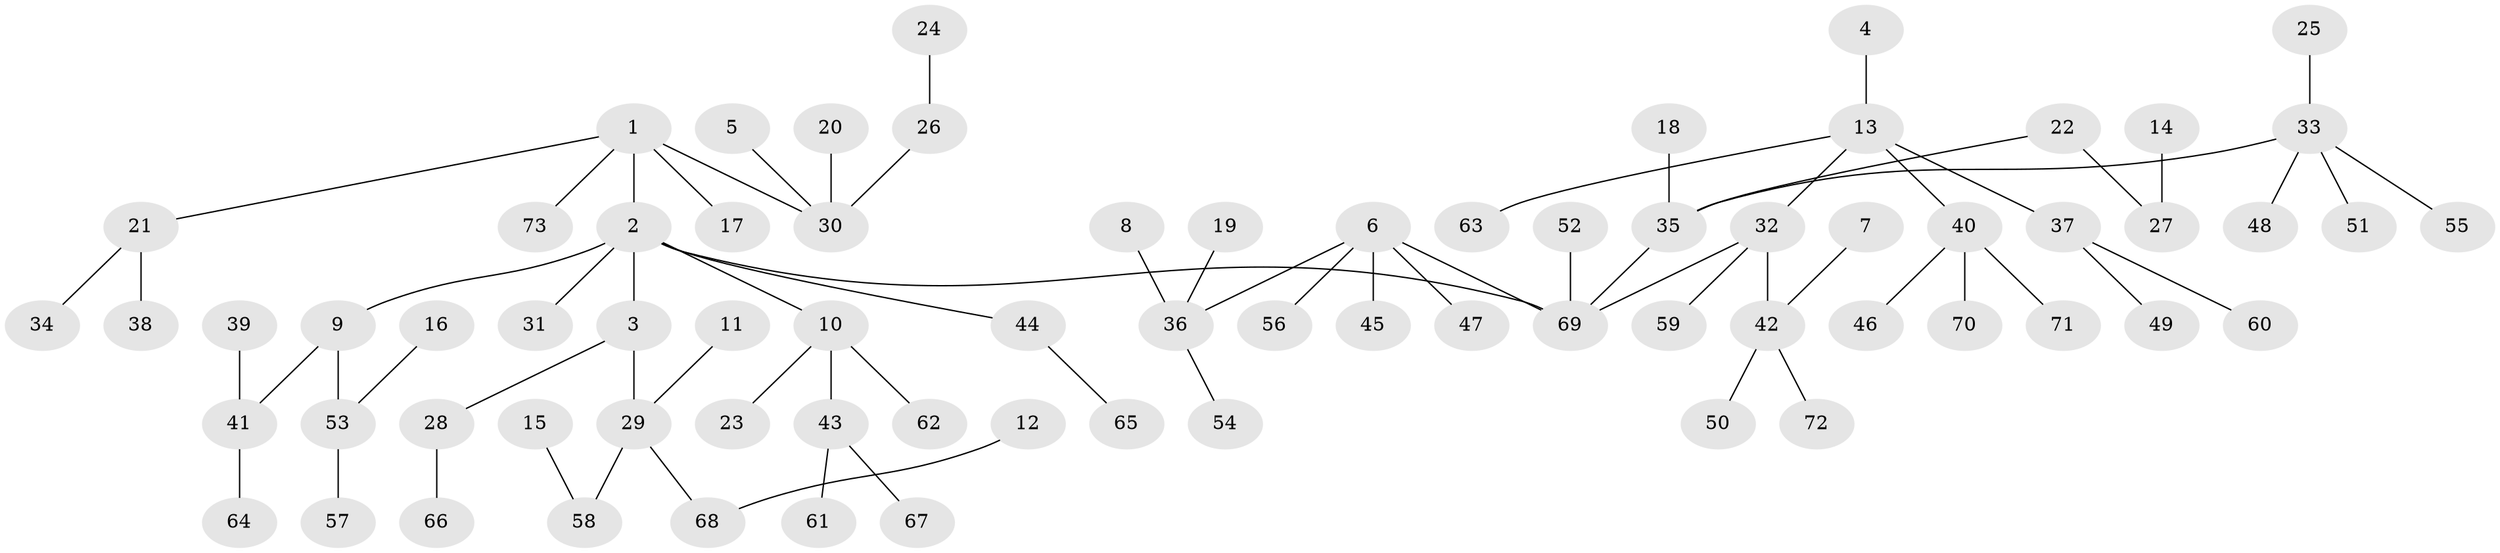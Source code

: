 // original degree distribution, {4: 0.07586206896551724, 6: 0.013793103448275862, 5: 0.04827586206896552, 2: 0.2206896551724138, 3: 0.13793103448275862, 1: 0.503448275862069}
// Generated by graph-tools (version 1.1) at 2025/50/03/09/25 03:50:22]
// undirected, 73 vertices, 72 edges
graph export_dot {
graph [start="1"]
  node [color=gray90,style=filled];
  1;
  2;
  3;
  4;
  5;
  6;
  7;
  8;
  9;
  10;
  11;
  12;
  13;
  14;
  15;
  16;
  17;
  18;
  19;
  20;
  21;
  22;
  23;
  24;
  25;
  26;
  27;
  28;
  29;
  30;
  31;
  32;
  33;
  34;
  35;
  36;
  37;
  38;
  39;
  40;
  41;
  42;
  43;
  44;
  45;
  46;
  47;
  48;
  49;
  50;
  51;
  52;
  53;
  54;
  55;
  56;
  57;
  58;
  59;
  60;
  61;
  62;
  63;
  64;
  65;
  66;
  67;
  68;
  69;
  70;
  71;
  72;
  73;
  1 -- 2 [weight=1.0];
  1 -- 17 [weight=1.0];
  1 -- 21 [weight=1.0];
  1 -- 30 [weight=1.0];
  1 -- 73 [weight=1.0];
  2 -- 3 [weight=1.0];
  2 -- 9 [weight=1.0];
  2 -- 10 [weight=1.0];
  2 -- 31 [weight=1.0];
  2 -- 44 [weight=1.0];
  2 -- 69 [weight=1.0];
  3 -- 28 [weight=1.0];
  3 -- 29 [weight=1.0];
  4 -- 13 [weight=1.0];
  5 -- 30 [weight=1.0];
  6 -- 36 [weight=1.0];
  6 -- 45 [weight=1.0];
  6 -- 47 [weight=1.0];
  6 -- 56 [weight=1.0];
  6 -- 69 [weight=1.0];
  7 -- 42 [weight=1.0];
  8 -- 36 [weight=1.0];
  9 -- 41 [weight=1.0];
  9 -- 53 [weight=1.0];
  10 -- 23 [weight=1.0];
  10 -- 43 [weight=1.0];
  10 -- 62 [weight=1.0];
  11 -- 29 [weight=1.0];
  12 -- 68 [weight=1.0];
  13 -- 32 [weight=1.0];
  13 -- 37 [weight=1.0];
  13 -- 40 [weight=1.0];
  13 -- 63 [weight=1.0];
  14 -- 27 [weight=1.0];
  15 -- 58 [weight=1.0];
  16 -- 53 [weight=1.0];
  18 -- 35 [weight=1.0];
  19 -- 36 [weight=1.0];
  20 -- 30 [weight=1.0];
  21 -- 34 [weight=1.0];
  21 -- 38 [weight=1.0];
  22 -- 27 [weight=1.0];
  22 -- 35 [weight=1.0];
  24 -- 26 [weight=1.0];
  25 -- 33 [weight=1.0];
  26 -- 30 [weight=1.0];
  28 -- 66 [weight=1.0];
  29 -- 58 [weight=1.0];
  29 -- 68 [weight=1.0];
  32 -- 42 [weight=1.0];
  32 -- 59 [weight=1.0];
  32 -- 69 [weight=1.0];
  33 -- 35 [weight=1.0];
  33 -- 48 [weight=1.0];
  33 -- 51 [weight=1.0];
  33 -- 55 [weight=1.0];
  35 -- 69 [weight=1.0];
  36 -- 54 [weight=1.0];
  37 -- 49 [weight=1.0];
  37 -- 60 [weight=1.0];
  39 -- 41 [weight=1.0];
  40 -- 46 [weight=1.0];
  40 -- 70 [weight=1.0];
  40 -- 71 [weight=1.0];
  41 -- 64 [weight=1.0];
  42 -- 50 [weight=1.0];
  42 -- 72 [weight=1.0];
  43 -- 61 [weight=1.0];
  43 -- 67 [weight=1.0];
  44 -- 65 [weight=1.0];
  52 -- 69 [weight=1.0];
  53 -- 57 [weight=1.0];
}
